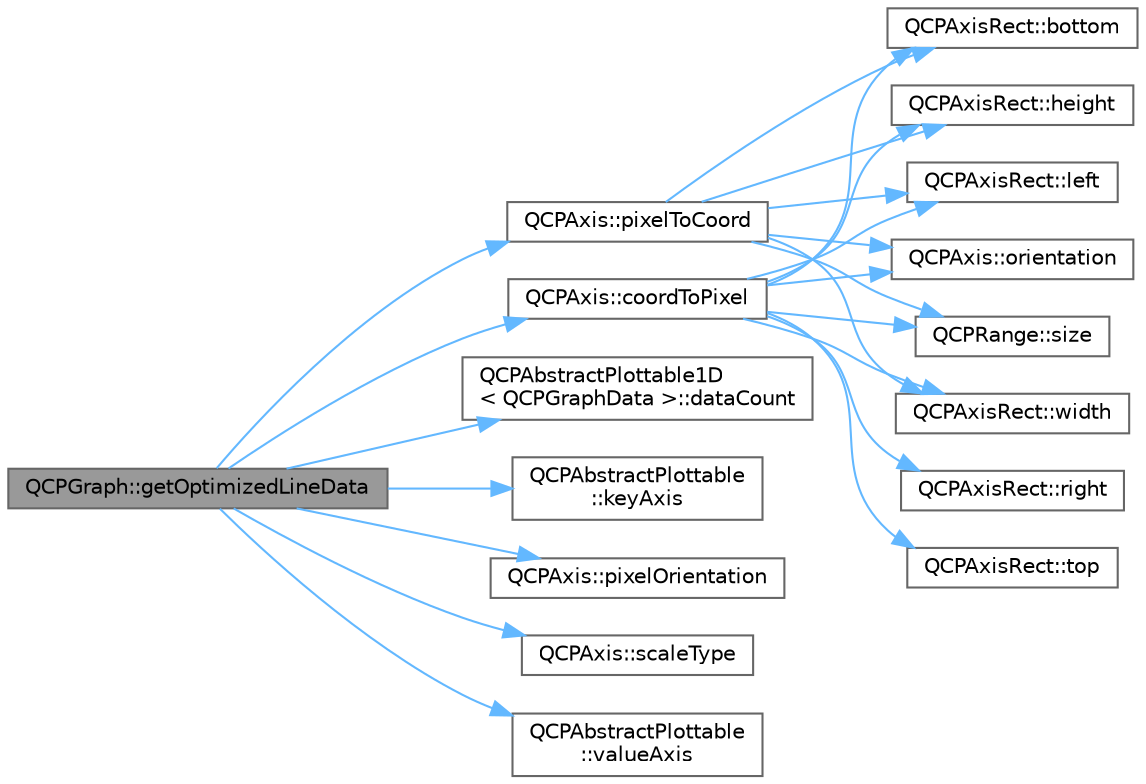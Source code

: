 digraph "QCPGraph::getOptimizedLineData"
{
 // LATEX_PDF_SIZE
  bgcolor="transparent";
  edge [fontname=Helvetica,fontsize=10,labelfontname=Helvetica,labelfontsize=10];
  node [fontname=Helvetica,fontsize=10,shape=box,height=0.2,width=0.4];
  rankdir="LR";
  Node1 [label="QCPGraph::getOptimizedLineData",height=0.2,width=0.4,color="gray40", fillcolor="grey60", style="filled", fontcolor="black",tooltip=" "];
  Node1 -> Node2 [color="steelblue1",style="solid"];
  Node2 [label="QCPAxis::coordToPixel",height=0.2,width=0.4,color="grey40", fillcolor="white", style="filled",URL="$class_q_c_p_axis.html#af15d1b3a7f7e9b53d759d3ccff1fe4b4",tooltip=" "];
  Node2 -> Node3 [color="steelblue1",style="solid"];
  Node3 [label="QCPAxisRect::bottom",height=0.2,width=0.4,color="grey40", fillcolor="white", style="filled",URL="$class_q_c_p_axis_rect.html#acefdf1abaa8a8ab681e906cc2be9581e",tooltip=" "];
  Node2 -> Node4 [color="steelblue1",style="solid"];
  Node4 [label="QCPAxisRect::height",height=0.2,width=0.4,color="grey40", fillcolor="white", style="filled",URL="$class_q_c_p_axis_rect.html#acc4377809e79d9a089ab790f39429b0d",tooltip=" "];
  Node2 -> Node5 [color="steelblue1",style="solid"];
  Node5 [label="QCPAxisRect::left",height=0.2,width=0.4,color="grey40", fillcolor="white", style="filled",URL="$class_q_c_p_axis_rect.html#afb4a3de02046b20b9310bdb8fca781c3",tooltip=" "];
  Node2 -> Node6 [color="steelblue1",style="solid"];
  Node6 [label="QCPAxis::orientation",height=0.2,width=0.4,color="grey40", fillcolor="white", style="filled",URL="$class_q_c_p_axis.html#ab988ef4538e2655bb77bd138189cd42e",tooltip=" "];
  Node2 -> Node7 [color="steelblue1",style="solid"];
  Node7 [label="QCPAxisRect::right",height=0.2,width=0.4,color="grey40", fillcolor="white", style="filled",URL="$class_q_c_p_axis_rect.html#a3f819d4a1b2193723d1fdafc573eea10",tooltip=" "];
  Node2 -> Node8 [color="steelblue1",style="solid"];
  Node8 [label="QCPRange::size",height=0.2,width=0.4,color="grey40", fillcolor="white", style="filled",URL="$class_q_c_p_range.html#a62326e7cc4316b96df6a60813230e63f",tooltip=" "];
  Node2 -> Node9 [color="steelblue1",style="solid"];
  Node9 [label="QCPAxisRect::top",height=0.2,width=0.4,color="grey40", fillcolor="white", style="filled",URL="$class_q_c_p_axis_rect.html#a45dbad181cbb9f09d068dbb76c817c95",tooltip=" "];
  Node2 -> Node10 [color="steelblue1",style="solid"];
  Node10 [label="QCPAxisRect::width",height=0.2,width=0.4,color="grey40", fillcolor="white", style="filled",URL="$class_q_c_p_axis_rect.html#a204645398a4f9d0b0189385c7c2cfb91",tooltip=" "];
  Node1 -> Node11 [color="steelblue1",style="solid"];
  Node11 [label="QCPAbstractPlottable1D\l\< QCPGraphData \>::dataCount",height=0.2,width=0.4,color="grey40", fillcolor="white", style="filled",URL="$class_q_c_p_abstract_plottable1_d.html#ab5dd99e4f1621e7dbd63438e0b02984e",tooltip=" "];
  Node1 -> Node12 [color="steelblue1",style="solid"];
  Node12 [label="QCPAbstractPlottable\l::keyAxis",height=0.2,width=0.4,color="grey40", fillcolor="white", style="filled",URL="$class_q_c_p_abstract_plottable.html#aa6f25b97ee99988fe352f17cb9ed962b",tooltip=" "];
  Node1 -> Node13 [color="steelblue1",style="solid"];
  Node13 [label="QCPAxis::pixelOrientation",height=0.2,width=0.4,color="grey40", fillcolor="white", style="filled",URL="$class_q_c_p_axis.html#a45c45bed7e5666683b8d56afa66fa51f",tooltip=" "];
  Node1 -> Node14 [color="steelblue1",style="solid"];
  Node14 [label="QCPAxis::pixelToCoord",height=0.2,width=0.4,color="grey40", fillcolor="white", style="filled",URL="$class_q_c_p_axis.html#a536ef8f624cac59b6b6fdcb495723c57",tooltip=" "];
  Node14 -> Node3 [color="steelblue1",style="solid"];
  Node14 -> Node4 [color="steelblue1",style="solid"];
  Node14 -> Node5 [color="steelblue1",style="solid"];
  Node14 -> Node6 [color="steelblue1",style="solid"];
  Node14 -> Node8 [color="steelblue1",style="solid"];
  Node14 -> Node10 [color="steelblue1",style="solid"];
  Node1 -> Node15 [color="steelblue1",style="solid"];
  Node15 [label="QCPAxis::scaleType",height=0.2,width=0.4,color="grey40", fillcolor="white", style="filled",URL="$class_q_c_p_axis.html#ad23e9ad97b44e9aeaf4fab8904280098",tooltip=" "];
  Node1 -> Node16 [color="steelblue1",style="solid"];
  Node16 [label="QCPAbstractPlottable\l::valueAxis",height=0.2,width=0.4,color="grey40", fillcolor="white", style="filled",URL="$class_q_c_p_abstract_plottable.html#a842b3831660d3e33b73863fd133889dd",tooltip=" "];
}

